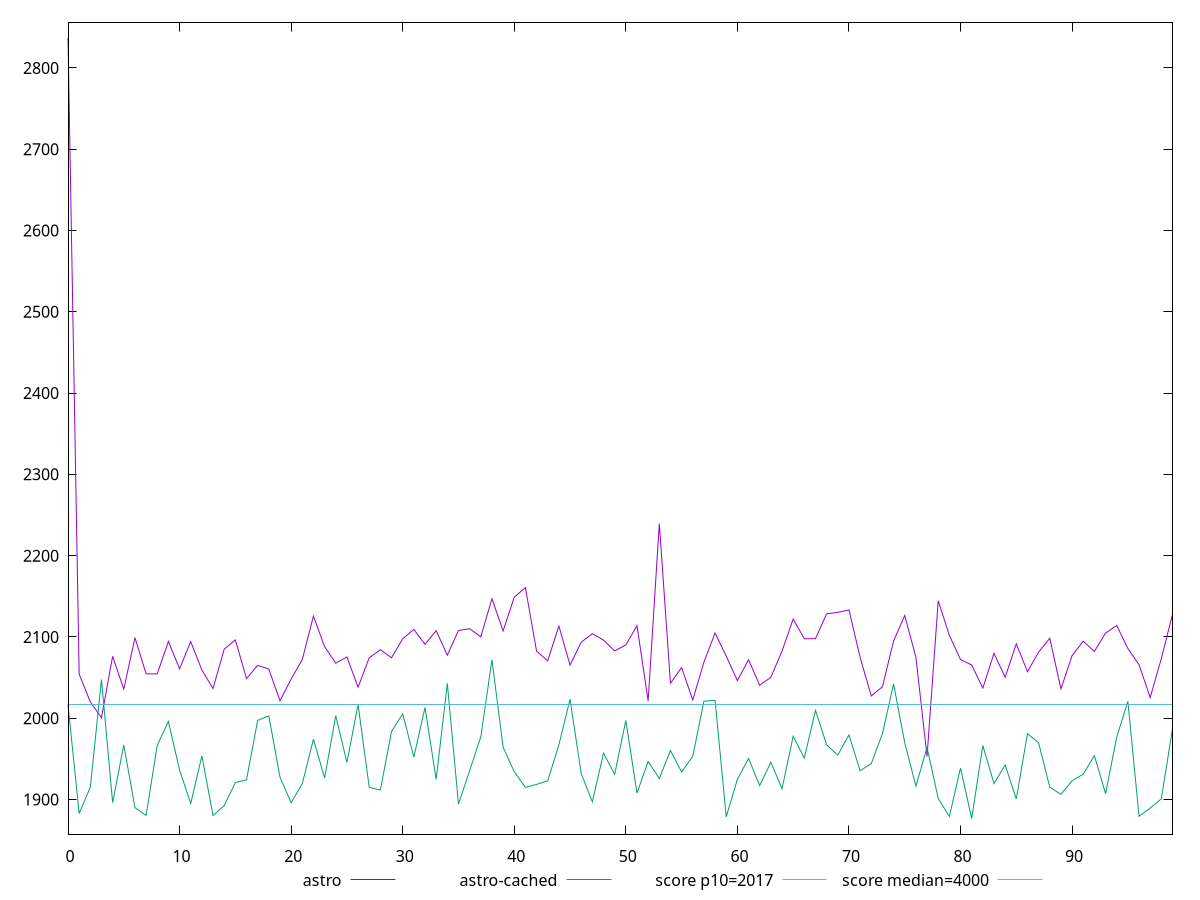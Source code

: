 reset

$astro <<EOF
0 2836.9359999999965
1 2054.2639999999988
2 2020.0800000000013
3 2000.584
4 2076.127999999999
5 2035.8120000000004
6 2099.0680000000007
7 2054.6360000000004
8 2054.5399999999995
9 2094.4480000000012
10 2060.7399999999993
11 2094.2040000000015
12 2059.1920000000005
13 2036.5199999999986
14 2084.9079999999994
15 2096.3160000000007
16 2048.6360000000004
17 2065.0360000000005
18 2060.54
19 2021.375999999999
20 2048.0920000000006
21 2072.1360000000004
22 2125.5600000000013
23 2087.932
24 2067.7320000000004
25 2075.2920000000004
26 2038.1760000000006
27 2074.3000000000006
28 2084.268
29 2074.380000000001
30 2097.656
31 2109.2360000000012
32 2090.879999999999
33 2107.7
34 2077.536000000002
35 2107.919999999999
36 2110.084000000001
37 2100.1080000000006
38 2146.9919999999993
39 2107.4080000000004
40 2148.9199999999996
41 2160.6440000000002
42 2082.5400000000013
43 2070.652
44 2113.3920000000026
45 2065.3119999999985
46 2093.431999999999
47 2104.032
48 2096.1120000000014
49 2082.7760000000007
50 2090.0640000000017
51 2113.896000000001
52 2021.188000000001
53 2239.3559999999984
54 2043.0519999999997
55 2062.3
56 2022.3839999999993
57 2068.9839999999976
58 2104.7759999999994
59 2076.3880000000004
60 2046.276000000001
61 2071.963999999999
62 2040.4999999999993
63 2050.3519999999994
64 2082.452
65 2122.0199999999986
66 2097.711999999999
67 2097.8280000000013
68 2128.456000000002
69 2130.252000000001
70 2133.2320000000013
71 2074.908000000001
72 2027.3280000000004
73 2038.6480000000001
74 2094.9799999999996
75 2126.3559999999998
76 2075.076
77 1952.8999999999987
78 2144.4760000000006
79 2101.984000000001
80 2072.1800000000003
81 2065.4840000000004
82 2037.091999999999
83 2079.779999999999
84 2050.4199999999996
85 2091.5360000000014
86 2057.171999999999
87 2081.2760000000003
88 2098.3759999999975
89 2036.0120000000006
90 2076.9880000000007
91 2094.7440000000006
92 2082.188
93 2104.628
94 2114.147999999999
95 2085.7039999999997
96 2065.9719999999993
97 2025.480000000001
98 2073.3519999999994
99 2127.8880000000004
EOF

$astroCached <<EOF
0 2016.7319999999993
1 1882.8039999999999
2 1915.1479999999992
3 2047.603999999998
4 1896.1359999999988
5 1967.067999999999
6 1889.9999999999986
7 1880.3159999999987
8 1966.7399999999996
9 1996.0399999999984
10 1936.151999999999
11 1895.1639999999984
12 1953.5839999999996
13 1880.2879999999993
14 1892.4159999999983
15 1920.887999999999
16 1924.2399999999986
17 1997.3119999999985
18 2002.7799999999995
19 1927.5799999999992
20 1896.0039999999985
21 1919.4799999999998
22 1974.1559999999988
23 1926.4639999999988
24 2003.1239999999993
25 1945.4999999999986
26 2016.8799999999992
27 1914.9599999999978
28 1911.6280000000004
29 1983.7079999999999
30 2005.3839999999998
31 1952.2679999999996
32 2013.0879999999986
33 1924.8839999999989
34 2042.8479999999986
35 1894.3479999999993
36 1935.4919999999972
37 1976.987999999998
38 2071.819999999999
39 1964.3399999999988
40 1934.0799999999988
41 1914.8719999999998
42 1918.583999999998
43 1922.8119999999992
44 1967.3599999999974
45 2023.4119999999994
46 1931.8119999999985
47 1897.0919999999996
48 1957.0679999999984
49 1930.9519999999984
50 1997.1719999999978
51 1907.979999999999
52 1946.7479999999987
53 1925.824
54 1960.3399999999997
55 1933.7159999999994
56 1953.152
57 2020.9719999999995
58 2021.935999999999
59 1878.7119999999986
60 1924.851999999997
61 1950.5479999999982
62 1917.1319999999976
63 1945.8599999999983
64 1913.3400000000001
65 1977.723999999999
66 1950.9719999999988
67 2009.667999999997
68 1967.2159999999994
69 1954.671999999999
70 1979.4440000000006
71 1935.3959999999993
72 1944.1039999999987
73 1981.0039999999985
74 2042.199999999999
75 1969.7519999999981
76 1916.4959999999976
77 1963.8999999999996
78 1901.2759999999992
79 1879.0760000000007
80 1938.736
81 1876.5959999999984
82 1966.3599999999988
83 1919.519999999999
84 1942.3839999999977
85 1900.6839999999977
86 1980.9080000000004
87 1969.7039999999986
88 1915.203999999999
89 1906.3599999999994
90 1922.9799999999989
91 1931.1719999999984
92 1953.931999999998
93 1907.095999999999
94 1976.6399999999983
95 2020.899999999997
96 1879.3079999999989
97 1889.372
98 1900.8559999999977
99 1987.256
EOF

set key outside below
set xrange [0:99]
set yrange [1857.3891999999985:2856.1427999999964]
set trange [1857.3891999999985:2856.1427999999964]
set terminal svg size 640, 520 enhanced background rgb 'white'
set output "reports/report_00033_2021-03-01T14-23-16.841Z/mainthread-work-breakdown/comparison/line/0_vs_1.svg"

plot $astro title "astro" with line, \
     $astroCached title "astro-cached" with line, \
     2017 title "score p10=2017", \
     4000 title "score median=4000"

reset
